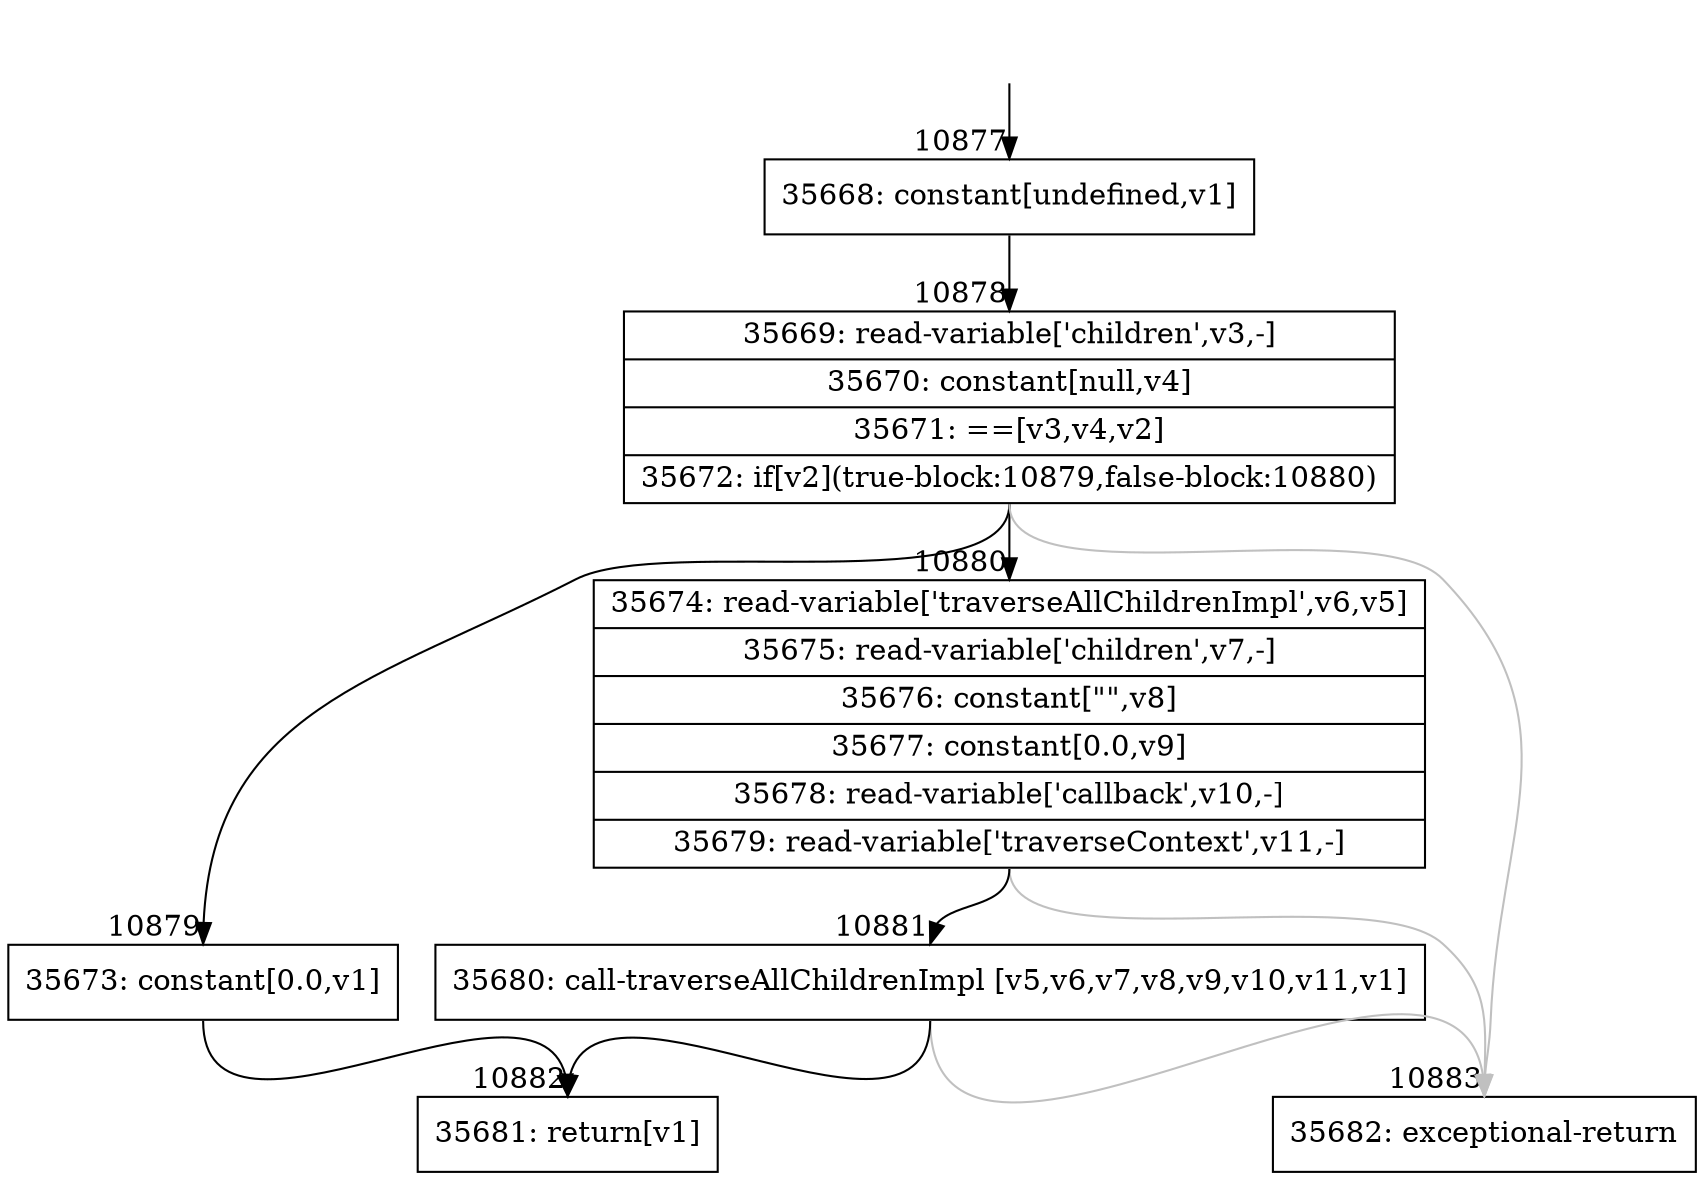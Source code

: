 digraph {
rankdir="TD"
BB_entry816[shape=none,label=""];
BB_entry816 -> BB10877 [tailport=s, headport=n, headlabel="    10877"]
BB10877 [shape=record label="{35668: constant[undefined,v1]}" ] 
BB10877 -> BB10878 [tailport=s, headport=n, headlabel="      10878"]
BB10878 [shape=record label="{35669: read-variable['children',v3,-]|35670: constant[null,v4]|35671: ==[v3,v4,v2]|35672: if[v2](true-block:10879,false-block:10880)}" ] 
BB10878 -> BB10879 [tailport=s, headport=n, headlabel="      10879"]
BB10878 -> BB10880 [tailport=s, headport=n, headlabel="      10880"]
BB10878 -> BB10883 [tailport=s, headport=n, color=gray, headlabel="      10883"]
BB10879 [shape=record label="{35673: constant[0.0,v1]}" ] 
BB10879 -> BB10882 [tailport=s, headport=n, headlabel="      10882"]
BB10880 [shape=record label="{35674: read-variable['traverseAllChildrenImpl',v6,v5]|35675: read-variable['children',v7,-]|35676: constant[\"\",v8]|35677: constant[0.0,v9]|35678: read-variable['callback',v10,-]|35679: read-variable['traverseContext',v11,-]}" ] 
BB10880 -> BB10881 [tailport=s, headport=n, headlabel="      10881"]
BB10880 -> BB10883 [tailport=s, headport=n, color=gray]
BB10881 [shape=record label="{35680: call-traverseAllChildrenImpl [v5,v6,v7,v8,v9,v10,v11,v1]}" ] 
BB10881 -> BB10882 [tailport=s, headport=n]
BB10881 -> BB10883 [tailport=s, headport=n, color=gray]
BB10882 [shape=record label="{35681: return[v1]}" ] 
BB10883 [shape=record label="{35682: exceptional-return}" ] 
//#$~ 19535
}
